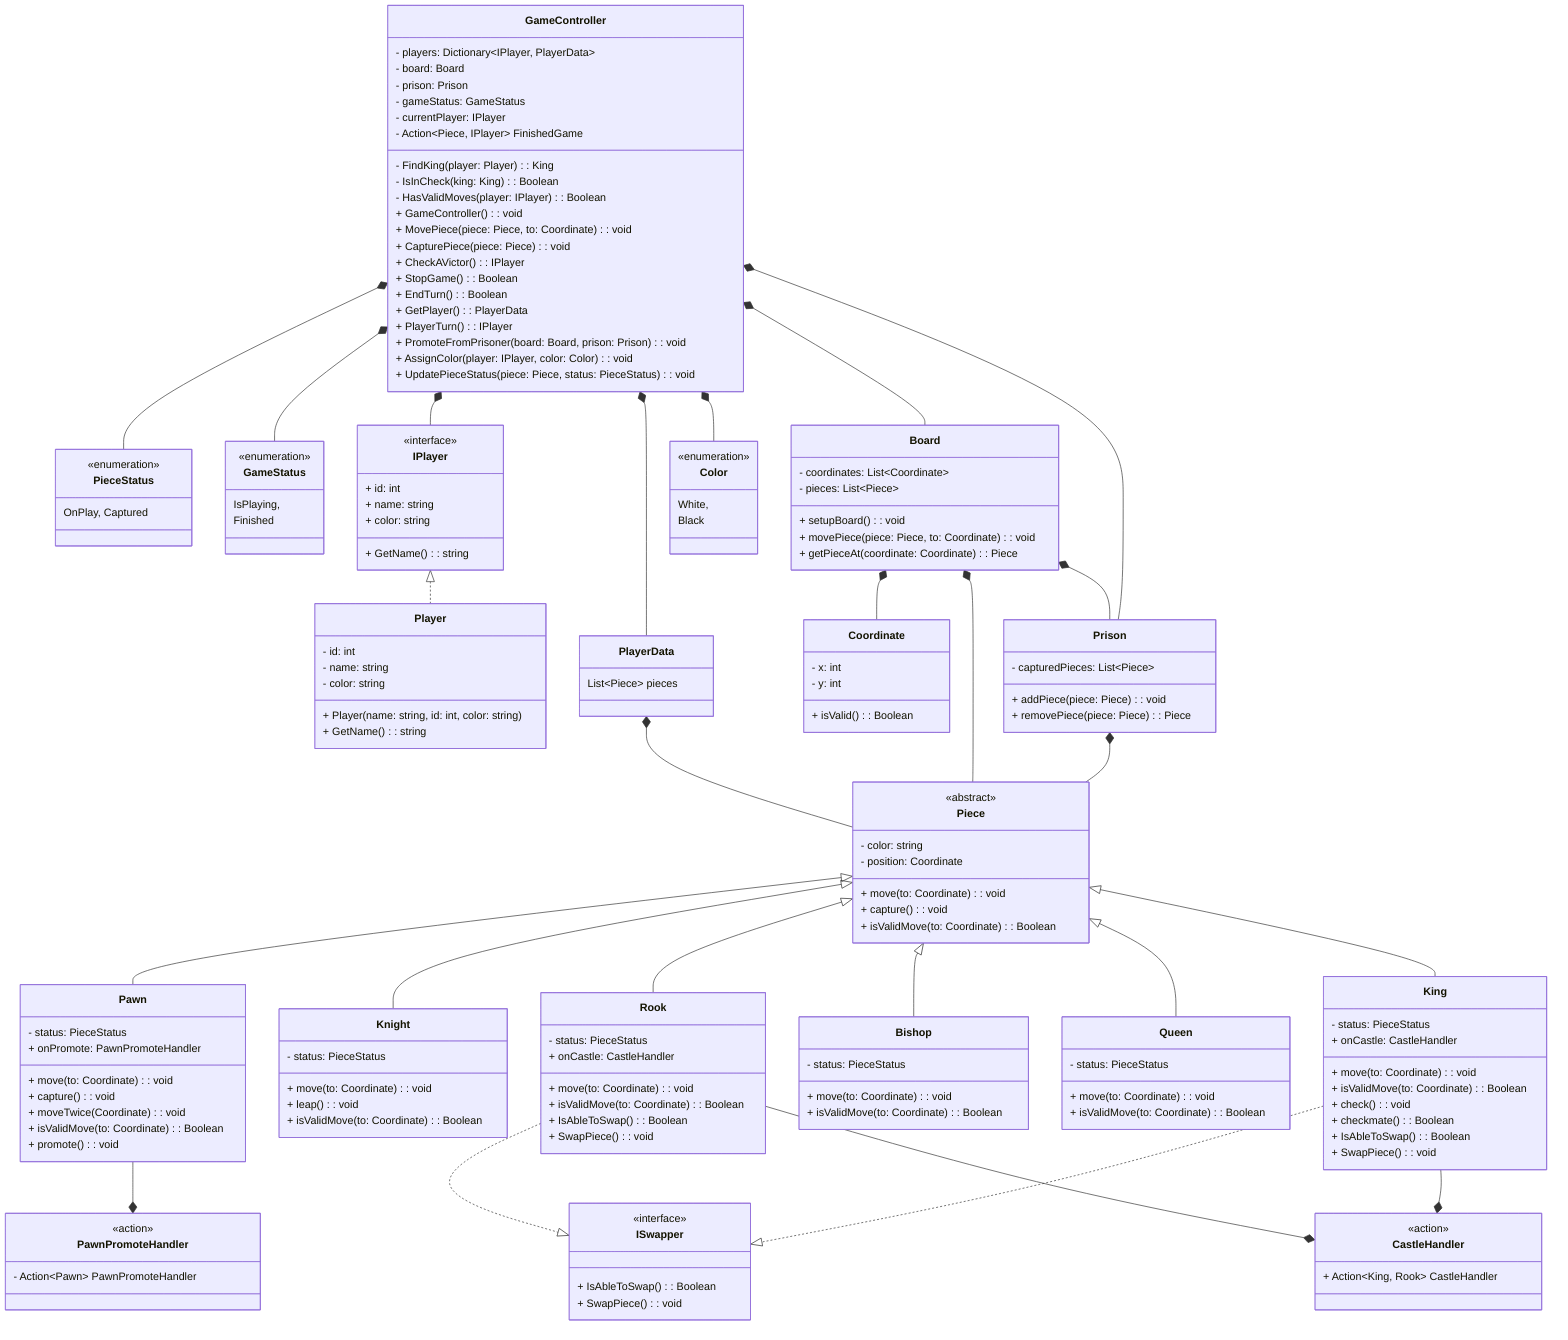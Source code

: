 classDiagram
    class GameController {
        - players: Dictionary~IPlayer, PlayerData~
        - board: Board
        - prison: Prison
        - gameStatus: GameStatus
        - currentPlayer: IPlayer
        - FindKing(player: Player): King
        - IsInCheck(king: King): Boolean
        - HasValidMoves(player: IPlayer): Boolean
        - Action~Piece, IPlayer~ FinishedGame
        + GameController(): void
        + MovePiece(piece: Piece, to: Coordinate): void
        + CapturePiece(piece: Piece): void
        + CheckAVictor(): IPlayer
        + StopGame(): Boolean
        + EndTurn(): Boolean
        + GetPlayer(): PlayerData
        + PlayerTurn(): IPlayer
        + PromoteFromPrisoner(board: Board, prison: Prison): void
        + AssignColor(player: IPlayer, color: Color): void
        + UpdatePieceStatus(piece: Piece, status: PieceStatus): void
    }
    %% MovePiece() to move pieces based on abstract class movement for each unique piece
    %% CheckAVictor() will check for a victor when the king is checkmated
    %% StopGame() used when the game is Finished
    %% GetPlayer() get the player data
    %% AssignColor() assigns color to the player
    %% PlayerTurn() assigns player their respective turn
    %% MovePiece() allows each player to make a move
    %% CapturePiece() allows each player to capture enemy pieces

    class GameStatus {
        <<enumeration>>
        IsPlaying,
        Finished
    }
    %% GameStatus contains status of the game

    class Color {
        <<enumeration>>
        White,
        Black
    }
    %% This is the color for each player's pieces

    class Player {
        - id: int <get; private set>
        - name: string <get; private set>
        - color: string <get; private set>
        + Player(name: string, id: int, color: string)
        + GetName(): string
    }
    %% id, name, color get player data and set it

    class PlayerData {
        List~Piece~ pieces
    }
    %% PlayerData holds the player-specific data and methods to retrieve it

    class IPlayer {<<interface>>
        + id: int <get; private set>
        + name: string <get; private set>
        + color: string <get; private set>
        + GetName(): string
    }
    %% Interface to connect the player

    class Board {
        - coordinates: List~Coordinate~
        - pieces: List~Piece~
        + setupBoard(): void
        + movePiece(piece: Piece, to: Coordinate): void
        + getPieceAt(coordinate: Coordinate): Piece
    }
    %% Coordinates will give coordinate list
    %% Pieces will give piece list
    %% Please do add more methods and field variables

    class Coordinate {
        - x: int
        - y: int
        + isValid(): Boolean
    }
    %% The coordinate that will connect to the Board

    class Prison {
        - capturedPieces: List~Piece~
        + addPiece(piece: Piece): void
        + removePiece(piece: Piece): Piece
    }
    %% -capturedPieces lists all the captured pieces
    %% Please add a unique array/list to the prison for each player color
    %% addPiece() adds a piece to the prison
    %% removePiece() removes a piece from the prison

    class Piece {
        <<abstract>>
        - color: string
        - position: Coordinate
        + move(to: Coordinate): void
        + capture(): void
        + isValidMove(to: Coordinate): Boolean
    }
    %% Abstraction for each unique piece movement

    class Pawn {
        - status: PieceStatus
        + move(to: Coordinate): void
        + capture(): void
        + moveTwice(Coordinate): void
        + isValidMove(to: Coordinate): Boolean
        + promote(): void
        + onPromote: PawnPromoteHandler
    }
    %% Promote() is used when the pawn reaches the corner top of the board
    %% Delegate event handling for when the pawn reaches the top
    class PawnPromoteHandler {<<action>>
        - Action~Pawn~ PawnPromoteHandler
    }

    class Knight {
        - status: PieceStatus
        + move(to: Coordinate): void
        + leap(): void
        + isValidMove(to: Coordinate): Boolean
    }

    class Bishop {
        - status: PieceStatus
        + move(to: Coordinate): void
        + isValidMove(to: Coordinate): Boolean
    }

    class Queen {
        - status: PieceStatus
        + move(to: Coordinate): void
        + isValidMove(to: Coordinate): Boolean
    }

    class King {
        - status: PieceStatus
        + move(to: Coordinate): void
        + isValidMove(to: Coordinate): Boolean
        + check(): void
        + checkmate(): Boolean
        + IsAbleToSwap(): Boolean
        + SwapPiece(): void
        + onCastle: CastleHandler
    }

    class Rook {
        - status: PieceStatus
        + move(to: Coordinate): void
        + isValidMove(to: Coordinate): Boolean
        + IsAbleToSwap(): Boolean
        + SwapPiece(): void
        + onCastle: CastleHandler
    }

    class ISwapper {<<interface>>
        + IsAbleToSwap(): Boolean
        + SwapPiece(): void
    }
    %% Rook and King can use ISwapper for when the tiles between them are empty (Castling)
    %% Event delegate for when the tiles in-between are empty
    class CastleHandler { <<action>>
        + Action~King, Rook~ CastleHandler
    }

    class PieceStatus {
        <<enumeration>>
        OnPlay, Captured
    }

    GameController *-- PieceStatus
    GameController *-- GameStatus
    GameController *-- IPlayer
    GameController *-- PlayerData
    GameController *-- Color
    GameController *-- Board
    GameController *-- Prison

    Board *-- Coordinate
    Board *-- Piece
    Board *-- Prison

    Prison *-- Piece

    Piece <|-- Pawn
    Piece <|-- Knight
    Piece <|-- Rook
    Piece <|-- Bishop
    Piece <|-- Queen
    Piece <|-- King

    King ..|> ISwapper
    Rook ..|> ISwapper

    Pawn --* PawnPromoteHandler
    King --* CastleHandler
    Rook --* CastleHandler

    IPlayer <|.. Player
    PlayerData *-- Piece